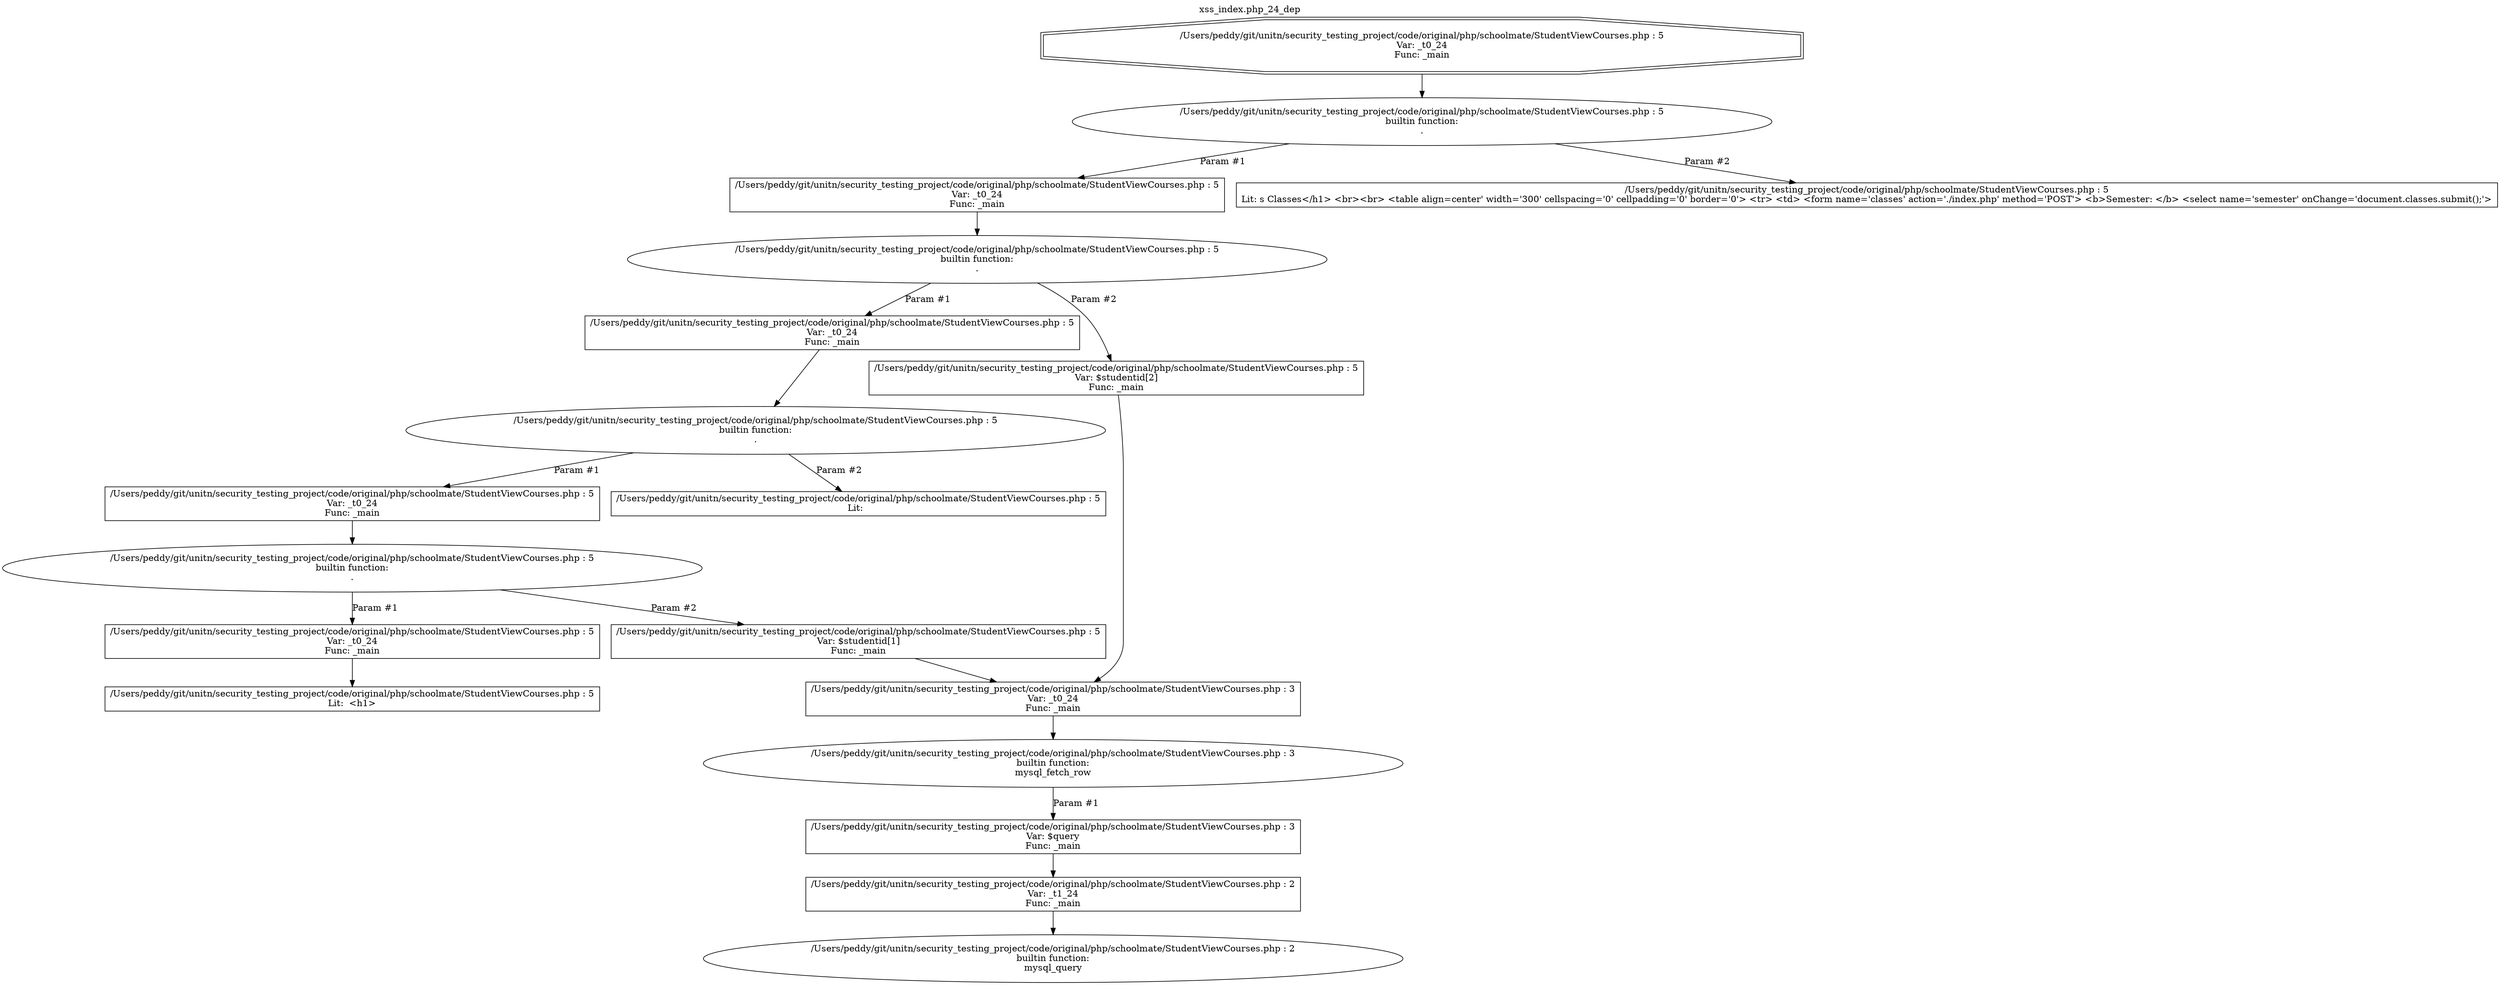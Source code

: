 digraph cfg {
  label="xss_index.php_24_dep";
  labelloc=t;
  n1 [shape=doubleoctagon, label="/Users/peddy/git/unitn/security_testing_project/code/original/php/schoolmate/StudentViewCourses.php : 5\nVar: _t0_24\nFunc: _main\n"];
  n2 [shape=ellipse, label="/Users/peddy/git/unitn/security_testing_project/code/original/php/schoolmate/StudentViewCourses.php : 5\nbuiltin function:\n.\n"];
  n3 [shape=box, label="/Users/peddy/git/unitn/security_testing_project/code/original/php/schoolmate/StudentViewCourses.php : 5\nVar: _t0_24\nFunc: _main\n"];
  n4 [shape=ellipse, label="/Users/peddy/git/unitn/security_testing_project/code/original/php/schoolmate/StudentViewCourses.php : 5\nbuiltin function:\n.\n"];
  n5 [shape=box, label="/Users/peddy/git/unitn/security_testing_project/code/original/php/schoolmate/StudentViewCourses.php : 5\nVar: _t0_24\nFunc: _main\n"];
  n6 [shape=ellipse, label="/Users/peddy/git/unitn/security_testing_project/code/original/php/schoolmate/StudentViewCourses.php : 5\nbuiltin function:\n.\n"];
  n7 [shape=box, label="/Users/peddy/git/unitn/security_testing_project/code/original/php/schoolmate/StudentViewCourses.php : 5\nVar: _t0_24\nFunc: _main\n"];
  n8 [shape=ellipse, label="/Users/peddy/git/unitn/security_testing_project/code/original/php/schoolmate/StudentViewCourses.php : 5\nbuiltin function:\n.\n"];
  n9 [shape=box, label="/Users/peddy/git/unitn/security_testing_project/code/original/php/schoolmate/StudentViewCourses.php : 5\nVar: _t0_24\nFunc: _main\n"];
  n10 [shape=box, label="/Users/peddy/git/unitn/security_testing_project/code/original/php/schoolmate/StudentViewCourses.php : 5\nLit:  <h1>\n"];
  n11 [shape=box, label="/Users/peddy/git/unitn/security_testing_project/code/original/php/schoolmate/StudentViewCourses.php : 5\nVar: $studentid[1]\nFunc: _main\n"];
  n12 [shape=box, label="/Users/peddy/git/unitn/security_testing_project/code/original/php/schoolmate/StudentViewCourses.php : 3\nVar: _t0_24\nFunc: _main\n"];
  n13 [shape=ellipse, label="/Users/peddy/git/unitn/security_testing_project/code/original/php/schoolmate/StudentViewCourses.php : 3\nbuiltin function:\nmysql_fetch_row\n"];
  n14 [shape=box, label="/Users/peddy/git/unitn/security_testing_project/code/original/php/schoolmate/StudentViewCourses.php : 3\nVar: $query\nFunc: _main\n"];
  n15 [shape=box, label="/Users/peddy/git/unitn/security_testing_project/code/original/php/schoolmate/StudentViewCourses.php : 2\nVar: _t1_24\nFunc: _main\n"];
  n16 [shape=ellipse, label="/Users/peddy/git/unitn/security_testing_project/code/original/php/schoolmate/StudentViewCourses.php : 2\nbuiltin function:\nmysql_query\n"];
  n17 [shape=box, label="/Users/peddy/git/unitn/security_testing_project/code/original/php/schoolmate/StudentViewCourses.php : 5\nLit:  \n"];
  n18 [shape=box, label="/Users/peddy/git/unitn/security_testing_project/code/original/php/schoolmate/StudentViewCourses.php : 5\nVar: $studentid[2]\nFunc: _main\n"];
  n19 [shape=box, label="/Users/peddy/git/unitn/security_testing_project/code/original/php/schoolmate/StudentViewCourses.php : 5\nLit: s Classes</h1> <br><br> <table align=center' width='300' cellspacing='0' cellpadding='0' border='0'> <tr> <td> <form name='classes' action='./index.php' method='POST'> <b>Semester: </b> <select name='semester' onChange='document.classes.submit();'>\n"];
  n1 -> n2;
  n3 -> n4;
  n5 -> n6;
  n7 -> n8;
  n9 -> n10;
  n8 -> n9[label="Param #1"];
  n8 -> n11[label="Param #2"];
  n12 -> n13;
  n15 -> n16;
  n14 -> n15;
  n13 -> n14[label="Param #1"];
  n11 -> n12;
  n6 -> n7[label="Param #1"];
  n6 -> n17[label="Param #2"];
  n4 -> n5[label="Param #1"];
  n4 -> n18[label="Param #2"];
  n18 -> n12;
  n2 -> n3[label="Param #1"];
  n2 -> n19[label="Param #2"];
}
